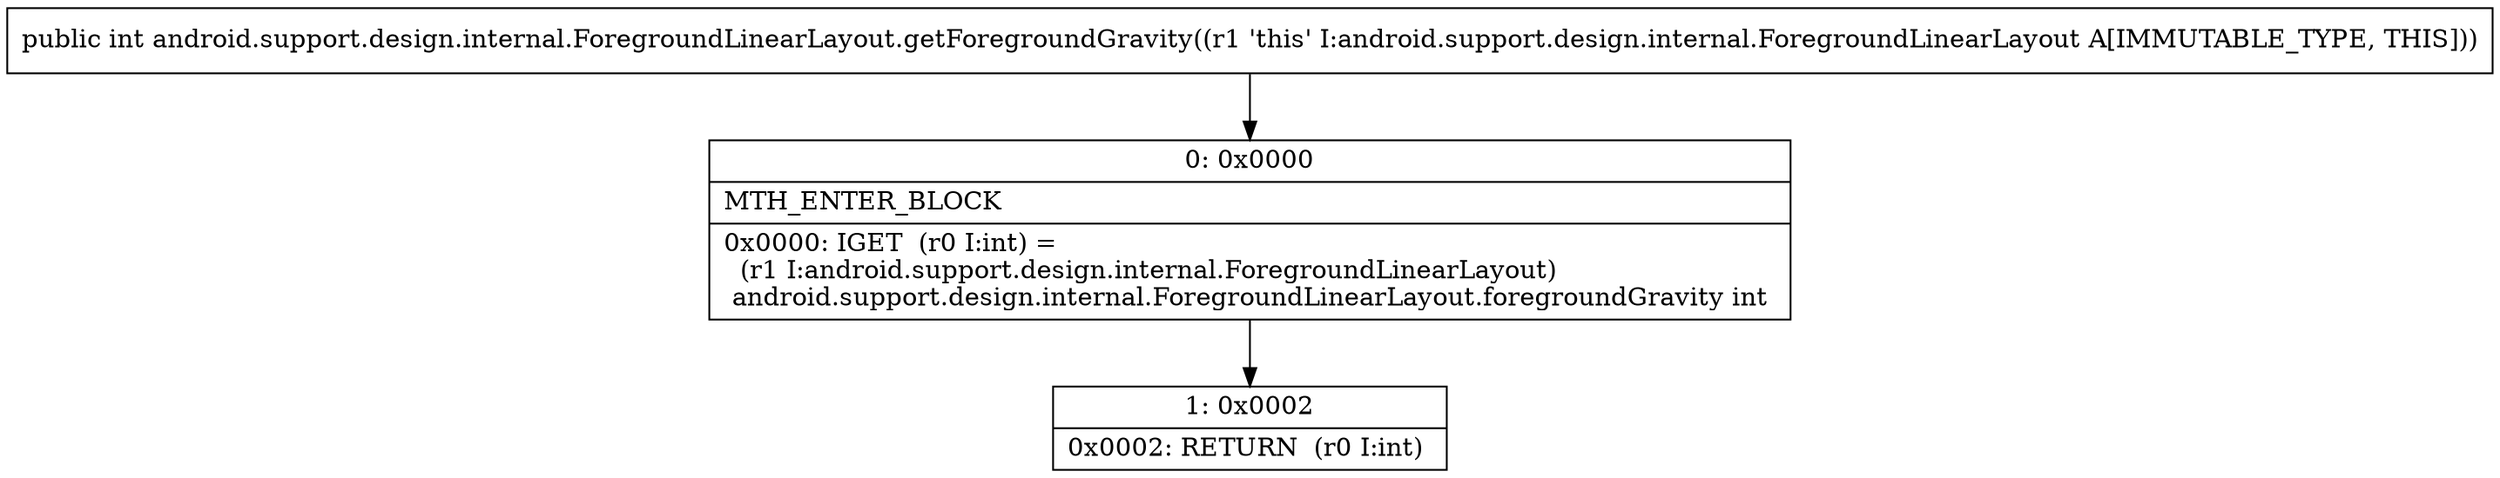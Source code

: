 digraph "CFG forandroid.support.design.internal.ForegroundLinearLayout.getForegroundGravity()I" {
Node_0 [shape=record,label="{0\:\ 0x0000|MTH_ENTER_BLOCK\l|0x0000: IGET  (r0 I:int) = \l  (r1 I:android.support.design.internal.ForegroundLinearLayout)\l android.support.design.internal.ForegroundLinearLayout.foregroundGravity int \l}"];
Node_1 [shape=record,label="{1\:\ 0x0002|0x0002: RETURN  (r0 I:int) \l}"];
MethodNode[shape=record,label="{public int android.support.design.internal.ForegroundLinearLayout.getForegroundGravity((r1 'this' I:android.support.design.internal.ForegroundLinearLayout A[IMMUTABLE_TYPE, THIS])) }"];
MethodNode -> Node_0;
Node_0 -> Node_1;
}

